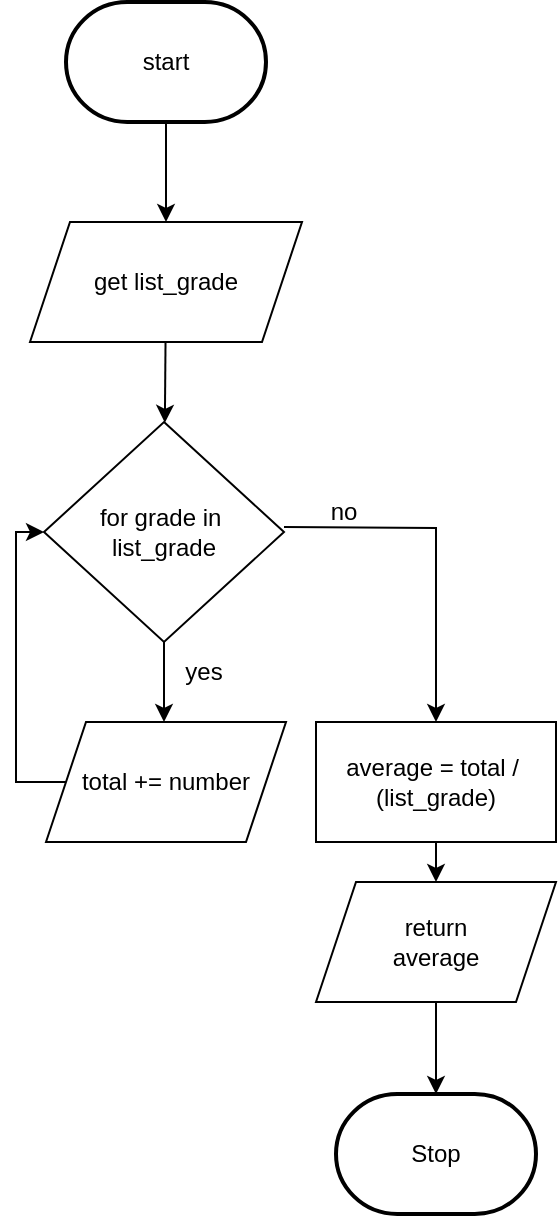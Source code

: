 <mxfile>
    <diagram id="JqOo338mFjRoOCTTENWM" name="Page-1">
        <mxGraphModel dx="1074" dy="1878" grid="1" gridSize="10" guides="1" tooltips="1" connect="1" arrows="1" fold="1" page="1" pageScale="1" pageWidth="827" pageHeight="1169" math="0" shadow="0">
            <root>
                <mxCell id="0"/>
                <mxCell id="1" parent="0"/>
                <mxCell id="37" value="" style="edgeStyle=none;html=1;" edge="1" parent="1" source="38" target="48">
                    <mxGeometry relative="1" as="geometry"/>
                </mxCell>
                <mxCell id="38" value="start" style="strokeWidth=2;html=1;shape=mxgraph.flowchart.terminator;whiteSpace=wrap;" vertex="1" parent="1">
                    <mxGeometry x="35" y="-1160" width="100" height="60" as="geometry"/>
                </mxCell>
                <mxCell id="39" value="Stop" style="strokeWidth=2;html=1;shape=mxgraph.flowchart.terminator;whiteSpace=wrap;rounded=1;" vertex="1" parent="1">
                    <mxGeometry x="170" y="-614" width="100" height="60" as="geometry"/>
                </mxCell>
                <mxCell id="40" value="" style="edgeStyle=none;html=1;" edge="1" parent="1" source="41">
                    <mxGeometry relative="1" as="geometry">
                        <mxPoint x="84" y="-800" as="targetPoint"/>
                    </mxGeometry>
                </mxCell>
                <mxCell id="41" value="for grade in&amp;nbsp;&lt;br&gt;list_grade" style="rhombus;whiteSpace=wrap;html=1;" vertex="1" parent="1">
                    <mxGeometry x="24" y="-950" width="120" height="110" as="geometry"/>
                </mxCell>
                <mxCell id="42" value="yes" style="text;html=1;strokeColor=none;fillColor=none;align=center;verticalAlign=middle;whiteSpace=wrap;rounded=0;" vertex="1" parent="1">
                    <mxGeometry x="74" y="-840" width="60" height="30" as="geometry"/>
                </mxCell>
                <mxCell id="43" style="edgeStyle=none;rounded=0;html=1;exitX=0;exitY=0.75;exitDx=0;exitDy=0;entryX=0.5;entryY=0;entryDx=0;entryDy=0;" edge="1" parent="1" source="44" target="56">
                    <mxGeometry relative="1" as="geometry">
                        <Array as="points">
                            <mxPoint x="220" y="-897"/>
                        </Array>
                    </mxGeometry>
                </mxCell>
                <mxCell id="44" value="no" style="text;html=1;strokeColor=none;fillColor=none;align=center;verticalAlign=middle;whiteSpace=wrap;rounded=0;" vertex="1" parent="1">
                    <mxGeometry x="144" y="-920" width="60" height="30" as="geometry"/>
                </mxCell>
                <mxCell id="46" value="total += number" style="shape=parallelogram;perimeter=parallelogramPerimeter;whiteSpace=wrap;html=1;fixedSize=1;" vertex="1" parent="1">
                    <mxGeometry x="25" y="-800" width="120" height="60" as="geometry"/>
                </mxCell>
                <mxCell id="47" value="" style="edgeStyle=none;html=1;" edge="1" parent="1" source="48" target="41">
                    <mxGeometry relative="1" as="geometry"/>
                </mxCell>
                <mxCell id="48" value="get list_grade" style="shape=parallelogram;perimeter=parallelogramPerimeter;whiteSpace=wrap;html=1;fixedSize=1;" vertex="1" parent="1">
                    <mxGeometry x="17" y="-1050" width="136" height="60" as="geometry"/>
                </mxCell>
                <mxCell id="50" style="edgeStyle=none;rounded=0;html=1;exitX=0;exitY=0.5;exitDx=0;exitDy=0;entryX=0;entryY=0.5;entryDx=0;entryDy=0;" edge="1" parent="1" source="46" target="41">
                    <mxGeometry relative="1" as="geometry">
                        <Array as="points">
                            <mxPoint x="10" y="-770"/>
                            <mxPoint x="10" y="-895"/>
                        </Array>
                        <mxPoint x="24" y="-745" as="sourcePoint"/>
                    </mxGeometry>
                </mxCell>
                <mxCell id="53" style="edgeStyle=none;rounded=0;html=1;entryX=0.5;entryY=0;entryDx=0;entryDy=0;entryPerimeter=0;endArrow=classic;endFill=1;" edge="1" parent="1" source="54" target="39">
                    <mxGeometry relative="1" as="geometry">
                        <Array as="points"/>
                    </mxGeometry>
                </mxCell>
                <mxCell id="54" value="return&lt;br&gt;average" style="shape=parallelogram;perimeter=parallelogramPerimeter;whiteSpace=wrap;html=1;fixedSize=1;" vertex="1" parent="1">
                    <mxGeometry x="160" y="-720" width="120" height="60" as="geometry"/>
                </mxCell>
                <mxCell id="55" style="edgeStyle=none;rounded=0;html=1;exitX=0.5;exitY=1;exitDx=0;exitDy=0;entryX=0.5;entryY=0;entryDx=0;entryDy=0;" edge="1" parent="1" source="56" target="54">
                    <mxGeometry relative="1" as="geometry"/>
                </mxCell>
                <mxCell id="56" value="average = total /&amp;nbsp; (list_grade)" style="rounded=0;whiteSpace=wrap;html=1;" vertex="1" parent="1">
                    <mxGeometry x="160" y="-800" width="120" height="60" as="geometry"/>
                </mxCell>
            </root>
        </mxGraphModel>
    </diagram>
</mxfile>